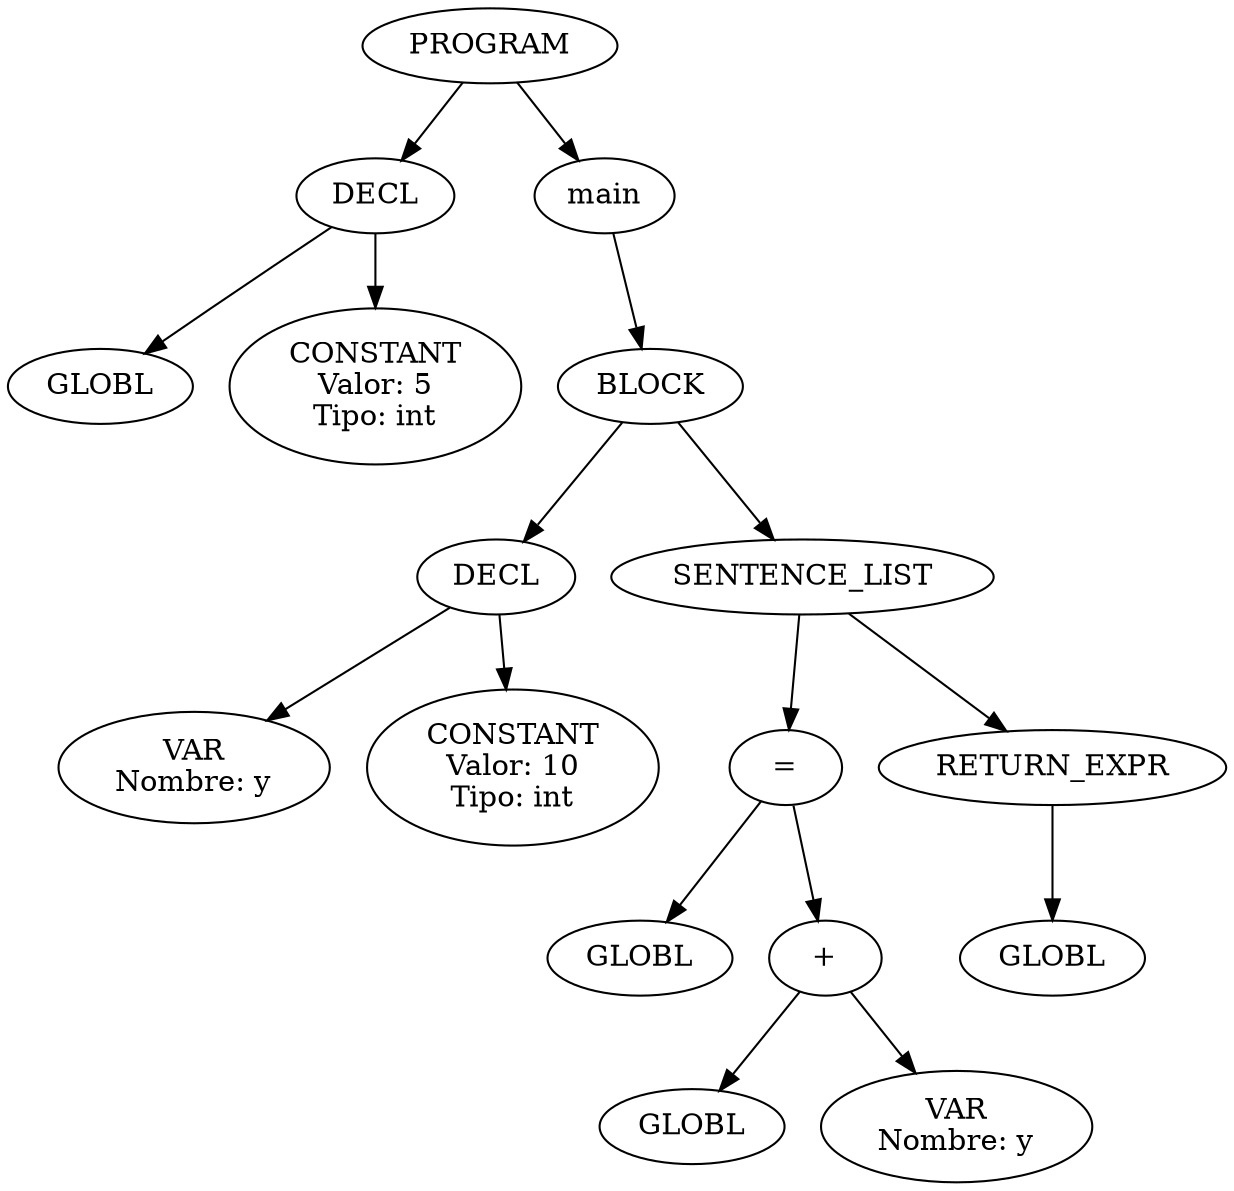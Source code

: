 digraph AST {
  0 [label="PROGRAM"];
  1 [label="DECL"];
  2 [label="GLOBL"];
  1 -> 2;
  3 [label="CONSTANT\nValor: 5\nTipo: int"];
  1 -> 3;
  0 -> 1;
  4 [label="main"];
  5 [label="BLOCK"];
  6 [label="DECL"];
  7 [label="VAR\nNombre: y"];
  6 -> 7;
  8 [label="CONSTANT\nValor: 10\nTipo: int"];
  6 -> 8;
  5 -> 6;
  9 [label="SENTENCE_LIST"];
  10 [label="="];
  11 [label="GLOBL"];
  10 -> 11;
  12 [label="+"];
  13 [label="GLOBL"];
  12 -> 13;
  14 [label="VAR\nNombre: y"];
  12 -> 14;
  10 -> 12;
  9 -> 10;
  15 [label="RETURN_EXPR"];
  16 [label="GLOBL"];
  15 -> 16;
  9 -> 15;
  5 -> 9;
  4 -> 5;
  0 -> 4;
}
